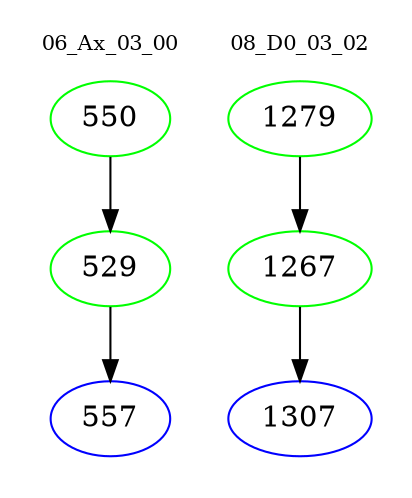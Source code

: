 digraph{
subgraph cluster_0 {
color = white
label = "06_Ax_03_00";
fontsize=10;
T0_550 [label="550", color="green"]
T0_550 -> T0_529 [color="black"]
T0_529 [label="529", color="green"]
T0_529 -> T0_557 [color="black"]
T0_557 [label="557", color="blue"]
}
subgraph cluster_1 {
color = white
label = "08_D0_03_02";
fontsize=10;
T1_1279 [label="1279", color="green"]
T1_1279 -> T1_1267 [color="black"]
T1_1267 [label="1267", color="green"]
T1_1267 -> T1_1307 [color="black"]
T1_1307 [label="1307", color="blue"]
}
}
